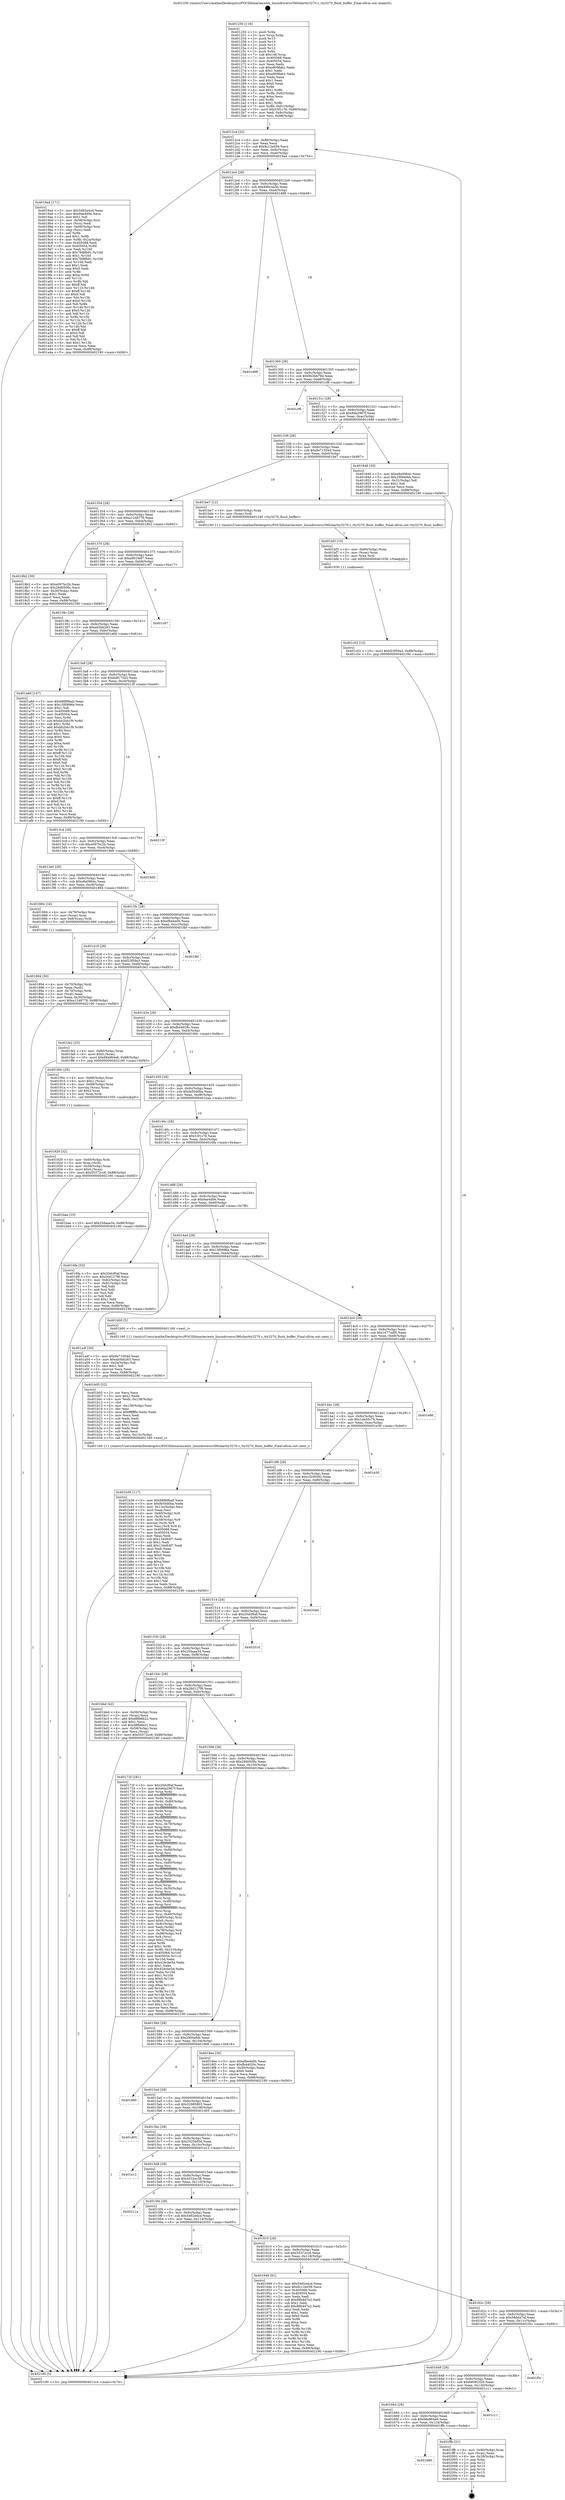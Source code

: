 digraph "0x401250" {
  label = "0x401250 (/mnt/c/Users/mathe/Desktop/tcc/POCII/binaries/extr_linuxdriverss390chartty3270.c_tty3270_flush_buffer_Final-ollvm.out::main(0))"
  labelloc = "t"
  node[shape=record]

  Entry [label="",width=0.3,height=0.3,shape=circle,fillcolor=black,style=filled]
  "0x4012c4" [label="{
     0x4012c4 [32]\l
     | [instrs]\l
     &nbsp;&nbsp;0x4012c4 \<+6\>: mov -0x88(%rbp),%eax\l
     &nbsp;&nbsp;0x4012ca \<+2\>: mov %eax,%ecx\l
     &nbsp;&nbsp;0x4012cc \<+6\>: sub $0x8c12e059,%ecx\l
     &nbsp;&nbsp;0x4012d2 \<+6\>: mov %eax,-0x9c(%rbp)\l
     &nbsp;&nbsp;0x4012d8 \<+6\>: mov %ecx,-0xa0(%rbp)\l
     &nbsp;&nbsp;0x4012de \<+6\>: je 00000000004019a4 \<main+0x754\>\l
  }"]
  "0x4019a4" [label="{
     0x4019a4 [171]\l
     | [instrs]\l
     &nbsp;&nbsp;0x4019a4 \<+5\>: mov $0x5492e4cd,%eax\l
     &nbsp;&nbsp;0x4019a9 \<+5\>: mov $0x9ae4d0e,%ecx\l
     &nbsp;&nbsp;0x4019ae \<+2\>: mov $0x1,%dl\l
     &nbsp;&nbsp;0x4019b0 \<+4\>: mov -0x58(%rbp),%rsi\l
     &nbsp;&nbsp;0x4019b4 \<+2\>: mov (%rsi),%edi\l
     &nbsp;&nbsp;0x4019b6 \<+4\>: mov -0x68(%rbp),%rsi\l
     &nbsp;&nbsp;0x4019ba \<+2\>: cmp (%rsi),%edi\l
     &nbsp;&nbsp;0x4019bc \<+4\>: setl %r8b\l
     &nbsp;&nbsp;0x4019c0 \<+4\>: and $0x1,%r8b\l
     &nbsp;&nbsp;0x4019c4 \<+4\>: mov %r8b,-0x2a(%rbp)\l
     &nbsp;&nbsp;0x4019c8 \<+7\>: mov 0x405068,%edi\l
     &nbsp;&nbsp;0x4019cf \<+8\>: mov 0x405054,%r9d\l
     &nbsp;&nbsp;0x4019d7 \<+3\>: mov %edi,%r10d\l
     &nbsp;&nbsp;0x4019da \<+7\>: sub $0x7fd8fb91,%r10d\l
     &nbsp;&nbsp;0x4019e1 \<+4\>: sub $0x1,%r10d\l
     &nbsp;&nbsp;0x4019e5 \<+7\>: add $0x7fd8fb91,%r10d\l
     &nbsp;&nbsp;0x4019ec \<+4\>: imul %r10d,%edi\l
     &nbsp;&nbsp;0x4019f0 \<+3\>: and $0x1,%edi\l
     &nbsp;&nbsp;0x4019f3 \<+3\>: cmp $0x0,%edi\l
     &nbsp;&nbsp;0x4019f6 \<+4\>: sete %r8b\l
     &nbsp;&nbsp;0x4019fa \<+4\>: cmp $0xa,%r9d\l
     &nbsp;&nbsp;0x4019fe \<+4\>: setl %r11b\l
     &nbsp;&nbsp;0x401a02 \<+3\>: mov %r8b,%bl\l
     &nbsp;&nbsp;0x401a05 \<+3\>: xor $0xff,%bl\l
     &nbsp;&nbsp;0x401a08 \<+3\>: mov %r11b,%r14b\l
     &nbsp;&nbsp;0x401a0b \<+4\>: xor $0xff,%r14b\l
     &nbsp;&nbsp;0x401a0f \<+3\>: xor $0x0,%dl\l
     &nbsp;&nbsp;0x401a12 \<+3\>: mov %bl,%r15b\l
     &nbsp;&nbsp;0x401a15 \<+4\>: and $0x0,%r15b\l
     &nbsp;&nbsp;0x401a19 \<+3\>: and %dl,%r8b\l
     &nbsp;&nbsp;0x401a1c \<+3\>: mov %r14b,%r12b\l
     &nbsp;&nbsp;0x401a1f \<+4\>: and $0x0,%r12b\l
     &nbsp;&nbsp;0x401a23 \<+3\>: and %dl,%r11b\l
     &nbsp;&nbsp;0x401a26 \<+3\>: or %r8b,%r15b\l
     &nbsp;&nbsp;0x401a29 \<+3\>: or %r11b,%r12b\l
     &nbsp;&nbsp;0x401a2c \<+3\>: xor %r12b,%r15b\l
     &nbsp;&nbsp;0x401a2f \<+3\>: or %r14b,%bl\l
     &nbsp;&nbsp;0x401a32 \<+3\>: xor $0xff,%bl\l
     &nbsp;&nbsp;0x401a35 \<+3\>: or $0x0,%dl\l
     &nbsp;&nbsp;0x401a38 \<+2\>: and %dl,%bl\l
     &nbsp;&nbsp;0x401a3a \<+3\>: or %bl,%r15b\l
     &nbsp;&nbsp;0x401a3d \<+4\>: test $0x1,%r15b\l
     &nbsp;&nbsp;0x401a41 \<+3\>: cmovne %ecx,%eax\l
     &nbsp;&nbsp;0x401a44 \<+6\>: mov %eax,-0x88(%rbp)\l
     &nbsp;&nbsp;0x401a4a \<+5\>: jmp 0000000000402190 \<main+0xf40\>\l
  }"]
  "0x4012e4" [label="{
     0x4012e4 [28]\l
     | [instrs]\l
     &nbsp;&nbsp;0x4012e4 \<+5\>: jmp 00000000004012e9 \<main+0x99\>\l
     &nbsp;&nbsp;0x4012e9 \<+6\>: mov -0x9c(%rbp),%eax\l
     &nbsp;&nbsp;0x4012ef \<+5\>: sub $0x94bc4a5b,%eax\l
     &nbsp;&nbsp;0x4012f4 \<+6\>: mov %eax,-0xa4(%rbp)\l
     &nbsp;&nbsp;0x4012fa \<+6\>: je 0000000000401d98 \<main+0xb48\>\l
  }"]
  Exit [label="",width=0.3,height=0.3,shape=circle,fillcolor=black,style=filled,peripheries=2]
  "0x401d98" [label="{
     0x401d98\l
  }", style=dashed]
  "0x401300" [label="{
     0x401300 [28]\l
     | [instrs]\l
     &nbsp;&nbsp;0x401300 \<+5\>: jmp 0000000000401305 \<main+0xb5\>\l
     &nbsp;&nbsp;0x401305 \<+6\>: mov -0x9c(%rbp),%eax\l
     &nbsp;&nbsp;0x40130b \<+5\>: sub $0x9b3bb79d,%eax\l
     &nbsp;&nbsp;0x401310 \<+6\>: mov %eax,-0xa8(%rbp)\l
     &nbsp;&nbsp;0x401316 \<+6\>: je 0000000000401cf6 \<main+0xaa6\>\l
  }"]
  "0x401680" [label="{
     0x401680\l
  }", style=dashed]
  "0x401cf6" [label="{
     0x401cf6\l
  }", style=dashed]
  "0x40131c" [label="{
     0x40131c [28]\l
     | [instrs]\l
     &nbsp;&nbsp;0x40131c \<+5\>: jmp 0000000000401321 \<main+0xd1\>\l
     &nbsp;&nbsp;0x401321 \<+6\>: mov -0x9c(%rbp),%eax\l
     &nbsp;&nbsp;0x401327 \<+5\>: sub $0x9da2967f,%eax\l
     &nbsp;&nbsp;0x40132c \<+6\>: mov %eax,-0xac(%rbp)\l
     &nbsp;&nbsp;0x401332 \<+6\>: je 0000000000401848 \<main+0x5f8\>\l
  }"]
  "0x401ffb" [label="{
     0x401ffb [21]\l
     | [instrs]\l
     &nbsp;&nbsp;0x401ffb \<+4\>: mov -0x80(%rbp),%rax\l
     &nbsp;&nbsp;0x401fff \<+2\>: mov (%rax),%eax\l
     &nbsp;&nbsp;0x402001 \<+4\>: lea -0x28(%rbp),%rsp\l
     &nbsp;&nbsp;0x402005 \<+1\>: pop %rbx\l
     &nbsp;&nbsp;0x402006 \<+2\>: pop %r12\l
     &nbsp;&nbsp;0x402008 \<+2\>: pop %r13\l
     &nbsp;&nbsp;0x40200a \<+2\>: pop %r14\l
     &nbsp;&nbsp;0x40200c \<+2\>: pop %r15\l
     &nbsp;&nbsp;0x40200e \<+1\>: pop %rbp\l
     &nbsp;&nbsp;0x40200f \<+1\>: ret\l
  }"]
  "0x401848" [label="{
     0x401848 [30]\l
     | [instrs]\l
     &nbsp;&nbsp;0x401848 \<+5\>: mov $0xe6a09b4c,%eax\l
     &nbsp;&nbsp;0x40184d \<+5\>: mov $0x2900efeb,%ecx\l
     &nbsp;&nbsp;0x401852 \<+3\>: mov -0x31(%rbp),%dl\l
     &nbsp;&nbsp;0x401855 \<+3\>: test $0x1,%dl\l
     &nbsp;&nbsp;0x401858 \<+3\>: cmovne %ecx,%eax\l
     &nbsp;&nbsp;0x40185b \<+6\>: mov %eax,-0x88(%rbp)\l
     &nbsp;&nbsp;0x401861 \<+5\>: jmp 0000000000402190 \<main+0xf40\>\l
  }"]
  "0x401338" [label="{
     0x401338 [28]\l
     | [instrs]\l
     &nbsp;&nbsp;0x401338 \<+5\>: jmp 000000000040133d \<main+0xed\>\l
     &nbsp;&nbsp;0x40133d \<+6\>: mov -0x9c(%rbp),%eax\l
     &nbsp;&nbsp;0x401343 \<+5\>: sub $0x9e71504d,%eax\l
     &nbsp;&nbsp;0x401348 \<+6\>: mov %eax,-0xb0(%rbp)\l
     &nbsp;&nbsp;0x40134e \<+6\>: je 0000000000401be7 \<main+0x997\>\l
  }"]
  "0x401664" [label="{
     0x401664 [28]\l
     | [instrs]\l
     &nbsp;&nbsp;0x401664 \<+5\>: jmp 0000000000401669 \<main+0x419\>\l
     &nbsp;&nbsp;0x401669 \<+6\>: mov -0x9c(%rbp),%eax\l
     &nbsp;&nbsp;0x40166f \<+5\>: sub $0x68a964e6,%eax\l
     &nbsp;&nbsp;0x401674 \<+6\>: mov %eax,-0x124(%rbp)\l
     &nbsp;&nbsp;0x40167a \<+6\>: je 0000000000401ffb \<main+0xdab\>\l
  }"]
  "0x401be7" [label="{
     0x401be7 [12]\l
     | [instrs]\l
     &nbsp;&nbsp;0x401be7 \<+4\>: mov -0x60(%rbp),%rax\l
     &nbsp;&nbsp;0x401beb \<+3\>: mov (%rax),%rdi\l
     &nbsp;&nbsp;0x401bee \<+5\>: call 0000000000401240 \<tty3270_flush_buffer\>\l
     | [calls]\l
     &nbsp;&nbsp;0x401240 \{1\} (/mnt/c/Users/mathe/Desktop/tcc/POCII/binaries/extr_linuxdriverss390chartty3270.c_tty3270_flush_buffer_Final-ollvm.out::tty3270_flush_buffer)\l
  }"]
  "0x401354" [label="{
     0x401354 [28]\l
     | [instrs]\l
     &nbsp;&nbsp;0x401354 \<+5\>: jmp 0000000000401359 \<main+0x109\>\l
     &nbsp;&nbsp;0x401359 \<+6\>: mov -0x9c(%rbp),%eax\l
     &nbsp;&nbsp;0x40135f \<+5\>: sub $0xa1248776,%eax\l
     &nbsp;&nbsp;0x401364 \<+6\>: mov %eax,-0xb4(%rbp)\l
     &nbsp;&nbsp;0x40136a \<+6\>: je 00000000004018b2 \<main+0x662\>\l
  }"]
  "0x401c11" [label="{
     0x401c11\l
  }", style=dashed]
  "0x4018b2" [label="{
     0x4018b2 [30]\l
     | [instrs]\l
     &nbsp;&nbsp;0x4018b2 \<+5\>: mov $0xe097bc2b,%eax\l
     &nbsp;&nbsp;0x4018b7 \<+5\>: mov $0x28d0508c,%ecx\l
     &nbsp;&nbsp;0x4018bc \<+3\>: mov -0x30(%rbp),%edx\l
     &nbsp;&nbsp;0x4018bf \<+3\>: cmp $0x1,%edx\l
     &nbsp;&nbsp;0x4018c2 \<+3\>: cmovl %ecx,%eax\l
     &nbsp;&nbsp;0x4018c5 \<+6\>: mov %eax,-0x88(%rbp)\l
     &nbsp;&nbsp;0x4018cb \<+5\>: jmp 0000000000402190 \<main+0xf40\>\l
  }"]
  "0x401370" [label="{
     0x401370 [28]\l
     | [instrs]\l
     &nbsp;&nbsp;0x401370 \<+5\>: jmp 0000000000401375 \<main+0x125\>\l
     &nbsp;&nbsp;0x401375 \<+6\>: mov -0x9c(%rbp),%eax\l
     &nbsp;&nbsp;0x40137b \<+5\>: sub $0xa901fe87,%eax\l
     &nbsp;&nbsp;0x401380 \<+6\>: mov %eax,-0xb8(%rbp)\l
     &nbsp;&nbsp;0x401386 \<+6\>: je 0000000000401c67 \<main+0xa17\>\l
  }"]
  "0x401648" [label="{
     0x401648 [28]\l
     | [instrs]\l
     &nbsp;&nbsp;0x401648 \<+5\>: jmp 000000000040164d \<main+0x3fd\>\l
     &nbsp;&nbsp;0x40164d \<+6\>: mov -0x9c(%rbp),%eax\l
     &nbsp;&nbsp;0x401653 \<+5\>: sub $0x68582320,%eax\l
     &nbsp;&nbsp;0x401658 \<+6\>: mov %eax,-0x120(%rbp)\l
     &nbsp;&nbsp;0x40165e \<+6\>: je 0000000000401c11 \<main+0x9c1\>\l
  }"]
  "0x401c67" [label="{
     0x401c67\l
  }", style=dashed]
  "0x40138c" [label="{
     0x40138c [28]\l
     | [instrs]\l
     &nbsp;&nbsp;0x40138c \<+5\>: jmp 0000000000401391 \<main+0x141\>\l
     &nbsp;&nbsp;0x401391 \<+6\>: mov -0x9c(%rbp),%eax\l
     &nbsp;&nbsp;0x401397 \<+5\>: sub $0xab5bb263,%eax\l
     &nbsp;&nbsp;0x40139c \<+6\>: mov %eax,-0xbc(%rbp)\l
     &nbsp;&nbsp;0x4013a2 \<+6\>: je 0000000000401a6d \<main+0x81d\>\l
  }"]
  "0x401f5c" [label="{
     0x401f5c\l
  }", style=dashed]
  "0x401a6d" [label="{
     0x401a6d [147]\l
     | [instrs]\l
     &nbsp;&nbsp;0x401a6d \<+5\>: mov $0x68f89ba0,%eax\l
     &nbsp;&nbsp;0x401a72 \<+5\>: mov $0x15f0896e,%ecx\l
     &nbsp;&nbsp;0x401a77 \<+2\>: mov $0x1,%dl\l
     &nbsp;&nbsp;0x401a79 \<+7\>: mov 0x405068,%esi\l
     &nbsp;&nbsp;0x401a80 \<+7\>: mov 0x405054,%edi\l
     &nbsp;&nbsp;0x401a87 \<+3\>: mov %esi,%r8d\l
     &nbsp;&nbsp;0x401a8a \<+7\>: sub $0xbb2bb1f9,%r8d\l
     &nbsp;&nbsp;0x401a91 \<+4\>: sub $0x1,%r8d\l
     &nbsp;&nbsp;0x401a95 \<+7\>: add $0xbb2bb1f9,%r8d\l
     &nbsp;&nbsp;0x401a9c \<+4\>: imul %r8d,%esi\l
     &nbsp;&nbsp;0x401aa0 \<+3\>: and $0x1,%esi\l
     &nbsp;&nbsp;0x401aa3 \<+3\>: cmp $0x0,%esi\l
     &nbsp;&nbsp;0x401aa6 \<+4\>: sete %r9b\l
     &nbsp;&nbsp;0x401aaa \<+3\>: cmp $0xa,%edi\l
     &nbsp;&nbsp;0x401aad \<+4\>: setl %r10b\l
     &nbsp;&nbsp;0x401ab1 \<+3\>: mov %r9b,%r11b\l
     &nbsp;&nbsp;0x401ab4 \<+4\>: xor $0xff,%r11b\l
     &nbsp;&nbsp;0x401ab8 \<+3\>: mov %r10b,%bl\l
     &nbsp;&nbsp;0x401abb \<+3\>: xor $0xff,%bl\l
     &nbsp;&nbsp;0x401abe \<+3\>: xor $0x0,%dl\l
     &nbsp;&nbsp;0x401ac1 \<+3\>: mov %r11b,%r14b\l
     &nbsp;&nbsp;0x401ac4 \<+4\>: and $0x0,%r14b\l
     &nbsp;&nbsp;0x401ac8 \<+3\>: and %dl,%r9b\l
     &nbsp;&nbsp;0x401acb \<+3\>: mov %bl,%r15b\l
     &nbsp;&nbsp;0x401ace \<+4\>: and $0x0,%r15b\l
     &nbsp;&nbsp;0x401ad2 \<+3\>: and %dl,%r10b\l
     &nbsp;&nbsp;0x401ad5 \<+3\>: or %r9b,%r14b\l
     &nbsp;&nbsp;0x401ad8 \<+3\>: or %r10b,%r15b\l
     &nbsp;&nbsp;0x401adb \<+3\>: xor %r15b,%r14b\l
     &nbsp;&nbsp;0x401ade \<+3\>: or %bl,%r11b\l
     &nbsp;&nbsp;0x401ae1 \<+4\>: xor $0xff,%r11b\l
     &nbsp;&nbsp;0x401ae5 \<+3\>: or $0x0,%dl\l
     &nbsp;&nbsp;0x401ae8 \<+3\>: and %dl,%r11b\l
     &nbsp;&nbsp;0x401aeb \<+3\>: or %r11b,%r14b\l
     &nbsp;&nbsp;0x401aee \<+4\>: test $0x1,%r14b\l
     &nbsp;&nbsp;0x401af2 \<+3\>: cmovne %ecx,%eax\l
     &nbsp;&nbsp;0x401af5 \<+6\>: mov %eax,-0x88(%rbp)\l
     &nbsp;&nbsp;0x401afb \<+5\>: jmp 0000000000402190 \<main+0xf40\>\l
  }"]
  "0x4013a8" [label="{
     0x4013a8 [28]\l
     | [instrs]\l
     &nbsp;&nbsp;0x4013a8 \<+5\>: jmp 00000000004013ad \<main+0x15d\>\l
     &nbsp;&nbsp;0x4013ad \<+6\>: mov -0x9c(%rbp),%eax\l
     &nbsp;&nbsp;0x4013b3 \<+5\>: sub $0xbdf17343,%eax\l
     &nbsp;&nbsp;0x4013b8 \<+6\>: mov %eax,-0xc0(%rbp)\l
     &nbsp;&nbsp;0x4013be \<+6\>: je 000000000040213f \<main+0xeef\>\l
  }"]
  "0x401c02" [label="{
     0x401c02 [15]\l
     | [instrs]\l
     &nbsp;&nbsp;0x401c02 \<+10\>: movl $0xf23f59a3,-0x88(%rbp)\l
     &nbsp;&nbsp;0x401c0c \<+5\>: jmp 0000000000402190 \<main+0xf40\>\l
  }"]
  "0x40213f" [label="{
     0x40213f\l
  }", style=dashed]
  "0x4013c4" [label="{
     0x4013c4 [28]\l
     | [instrs]\l
     &nbsp;&nbsp;0x4013c4 \<+5\>: jmp 00000000004013c9 \<main+0x179\>\l
     &nbsp;&nbsp;0x4013c9 \<+6\>: mov -0x9c(%rbp),%eax\l
     &nbsp;&nbsp;0x4013cf \<+5\>: sub $0xe097bc2b,%eax\l
     &nbsp;&nbsp;0x4013d4 \<+6\>: mov %eax,-0xc4(%rbp)\l
     &nbsp;&nbsp;0x4013da \<+6\>: je 00000000004018d0 \<main+0x680\>\l
  }"]
  "0x401bf3" [label="{
     0x401bf3 [15]\l
     | [instrs]\l
     &nbsp;&nbsp;0x401bf3 \<+4\>: mov -0x60(%rbp),%rax\l
     &nbsp;&nbsp;0x401bf7 \<+3\>: mov (%rax),%rax\l
     &nbsp;&nbsp;0x401bfa \<+3\>: mov %rax,%rdi\l
     &nbsp;&nbsp;0x401bfd \<+5\>: call 0000000000401030 \<free@plt\>\l
     | [calls]\l
     &nbsp;&nbsp;0x401030 \{1\} (unknown)\l
  }"]
  "0x4018d0" [label="{
     0x4018d0\l
  }", style=dashed]
  "0x4013e0" [label="{
     0x4013e0 [28]\l
     | [instrs]\l
     &nbsp;&nbsp;0x4013e0 \<+5\>: jmp 00000000004013e5 \<main+0x195\>\l
     &nbsp;&nbsp;0x4013e5 \<+6\>: mov -0x9c(%rbp),%eax\l
     &nbsp;&nbsp;0x4013eb \<+5\>: sub $0xe6a09b4c,%eax\l
     &nbsp;&nbsp;0x4013f0 \<+6\>: mov %eax,-0xc8(%rbp)\l
     &nbsp;&nbsp;0x4013f6 \<+6\>: je 0000000000401884 \<main+0x634\>\l
  }"]
  "0x401b39" [label="{
     0x401b39 [117]\l
     | [instrs]\l
     &nbsp;&nbsp;0x401b39 \<+5\>: mov $0x68f89ba0,%ecx\l
     &nbsp;&nbsp;0x401b3e \<+5\>: mov $0xfe50d0ba,%edx\l
     &nbsp;&nbsp;0x401b43 \<+6\>: mov -0x13c(%rbp),%esi\l
     &nbsp;&nbsp;0x401b49 \<+3\>: imul %eax,%esi\l
     &nbsp;&nbsp;0x401b4c \<+4\>: mov -0x60(%rbp),%r8\l
     &nbsp;&nbsp;0x401b50 \<+3\>: mov (%r8),%r8\l
     &nbsp;&nbsp;0x401b53 \<+4\>: mov -0x58(%rbp),%r9\l
     &nbsp;&nbsp;0x401b57 \<+3\>: movslq (%r9),%r9\l
     &nbsp;&nbsp;0x401b5a \<+4\>: mov %esi,(%r8,%r9,4)\l
     &nbsp;&nbsp;0x401b5e \<+7\>: mov 0x405068,%eax\l
     &nbsp;&nbsp;0x401b65 \<+7\>: mov 0x405054,%esi\l
     &nbsp;&nbsp;0x401b6c \<+2\>: mov %eax,%edi\l
     &nbsp;&nbsp;0x401b6e \<+6\>: sub $0x134d64f7,%edi\l
     &nbsp;&nbsp;0x401b74 \<+3\>: sub $0x1,%edi\l
     &nbsp;&nbsp;0x401b77 \<+6\>: add $0x134d64f7,%edi\l
     &nbsp;&nbsp;0x401b7d \<+3\>: imul %edi,%eax\l
     &nbsp;&nbsp;0x401b80 \<+3\>: and $0x1,%eax\l
     &nbsp;&nbsp;0x401b83 \<+3\>: cmp $0x0,%eax\l
     &nbsp;&nbsp;0x401b86 \<+4\>: sete %r10b\l
     &nbsp;&nbsp;0x401b8a \<+3\>: cmp $0xa,%esi\l
     &nbsp;&nbsp;0x401b8d \<+4\>: setl %r11b\l
     &nbsp;&nbsp;0x401b91 \<+3\>: mov %r10b,%bl\l
     &nbsp;&nbsp;0x401b94 \<+3\>: and %r11b,%bl\l
     &nbsp;&nbsp;0x401b97 \<+3\>: xor %r11b,%r10b\l
     &nbsp;&nbsp;0x401b9a \<+3\>: or %r10b,%bl\l
     &nbsp;&nbsp;0x401b9d \<+3\>: test $0x1,%bl\l
     &nbsp;&nbsp;0x401ba0 \<+3\>: cmovne %edx,%ecx\l
     &nbsp;&nbsp;0x401ba3 \<+6\>: mov %ecx,-0x88(%rbp)\l
     &nbsp;&nbsp;0x401ba9 \<+5\>: jmp 0000000000402190 \<main+0xf40\>\l
  }"]
  "0x401884" [label="{
     0x401884 [16]\l
     | [instrs]\l
     &nbsp;&nbsp;0x401884 \<+4\>: mov -0x78(%rbp),%rax\l
     &nbsp;&nbsp;0x401888 \<+3\>: mov (%rax),%rax\l
     &nbsp;&nbsp;0x40188b \<+4\>: mov 0x8(%rax),%rdi\l
     &nbsp;&nbsp;0x40188f \<+5\>: call 0000000000401060 \<atoi@plt\>\l
     | [calls]\l
     &nbsp;&nbsp;0x401060 \{1\} (unknown)\l
  }"]
  "0x4013fc" [label="{
     0x4013fc [28]\l
     | [instrs]\l
     &nbsp;&nbsp;0x4013fc \<+5\>: jmp 0000000000401401 \<main+0x1b1\>\l
     &nbsp;&nbsp;0x401401 \<+6\>: mov -0x9c(%rbp),%eax\l
     &nbsp;&nbsp;0x401407 \<+5\>: sub $0xefbe4a0b,%eax\l
     &nbsp;&nbsp;0x40140c \<+6\>: mov %eax,-0xcc(%rbp)\l
     &nbsp;&nbsp;0x401412 \<+6\>: je 0000000000401fbf \<main+0xd6f\>\l
  }"]
  "0x401b05" [label="{
     0x401b05 [52]\l
     | [instrs]\l
     &nbsp;&nbsp;0x401b05 \<+2\>: xor %ecx,%ecx\l
     &nbsp;&nbsp;0x401b07 \<+5\>: mov $0x2,%edx\l
     &nbsp;&nbsp;0x401b0c \<+6\>: mov %edx,-0x138(%rbp)\l
     &nbsp;&nbsp;0x401b12 \<+1\>: cltd\l
     &nbsp;&nbsp;0x401b13 \<+6\>: mov -0x138(%rbp),%esi\l
     &nbsp;&nbsp;0x401b19 \<+2\>: idiv %esi\l
     &nbsp;&nbsp;0x401b1b \<+6\>: imul $0xfffffffe,%edx,%edx\l
     &nbsp;&nbsp;0x401b21 \<+2\>: mov %ecx,%edi\l
     &nbsp;&nbsp;0x401b23 \<+2\>: sub %edx,%edi\l
     &nbsp;&nbsp;0x401b25 \<+2\>: mov %ecx,%edx\l
     &nbsp;&nbsp;0x401b27 \<+3\>: sub $0x1,%edx\l
     &nbsp;&nbsp;0x401b2a \<+2\>: add %edx,%edi\l
     &nbsp;&nbsp;0x401b2c \<+2\>: sub %edi,%ecx\l
     &nbsp;&nbsp;0x401b2e \<+6\>: mov %ecx,-0x13c(%rbp)\l
     &nbsp;&nbsp;0x401b34 \<+5\>: call 0000000000401160 \<next_i\>\l
     | [calls]\l
     &nbsp;&nbsp;0x401160 \{1\} (/mnt/c/Users/mathe/Desktop/tcc/POCII/binaries/extr_linuxdriverss390chartty3270.c_tty3270_flush_buffer_Final-ollvm.out::next_i)\l
  }"]
  "0x401fbf" [label="{
     0x401fbf\l
  }", style=dashed]
  "0x401418" [label="{
     0x401418 [28]\l
     | [instrs]\l
     &nbsp;&nbsp;0x401418 \<+5\>: jmp 000000000040141d \<main+0x1cd\>\l
     &nbsp;&nbsp;0x40141d \<+6\>: mov -0x9c(%rbp),%eax\l
     &nbsp;&nbsp;0x401423 \<+5\>: sub $0xf23f59a3,%eax\l
     &nbsp;&nbsp;0x401428 \<+6\>: mov %eax,-0xd0(%rbp)\l
     &nbsp;&nbsp;0x40142e \<+6\>: je 0000000000401fe2 \<main+0xd92\>\l
  }"]
  "0x40162c" [label="{
     0x40162c [28]\l
     | [instrs]\l
     &nbsp;&nbsp;0x40162c \<+5\>: jmp 0000000000401631 \<main+0x3e1\>\l
     &nbsp;&nbsp;0x401631 \<+6\>: mov -0x9c(%rbp),%eax\l
     &nbsp;&nbsp;0x401637 \<+5\>: sub $0x58dd47af,%eax\l
     &nbsp;&nbsp;0x40163c \<+6\>: mov %eax,-0x11c(%rbp)\l
     &nbsp;&nbsp;0x401642 \<+6\>: je 0000000000401f5c \<main+0xd0c\>\l
  }"]
  "0x401fe2" [label="{
     0x401fe2 [25]\l
     | [instrs]\l
     &nbsp;&nbsp;0x401fe2 \<+4\>: mov -0x80(%rbp),%rax\l
     &nbsp;&nbsp;0x401fe6 \<+6\>: movl $0x0,(%rax)\l
     &nbsp;&nbsp;0x401fec \<+10\>: movl $0x68a964e6,-0x88(%rbp)\l
     &nbsp;&nbsp;0x401ff6 \<+5\>: jmp 0000000000402190 \<main+0xf40\>\l
  }"]
  "0x401434" [label="{
     0x401434 [28]\l
     | [instrs]\l
     &nbsp;&nbsp;0x401434 \<+5\>: jmp 0000000000401439 \<main+0x1e9\>\l
     &nbsp;&nbsp;0x401439 \<+6\>: mov -0x9c(%rbp),%eax\l
     &nbsp;&nbsp;0x40143f \<+5\>: sub $0xfb44029c,%eax\l
     &nbsp;&nbsp;0x401444 \<+6\>: mov %eax,-0xd4(%rbp)\l
     &nbsp;&nbsp;0x40144a \<+6\>: je 000000000040190c \<main+0x6bc\>\l
  }"]
  "0x401949" [label="{
     0x401949 [91]\l
     | [instrs]\l
     &nbsp;&nbsp;0x401949 \<+5\>: mov $0x5492e4cd,%eax\l
     &nbsp;&nbsp;0x40194e \<+5\>: mov $0x8c12e059,%ecx\l
     &nbsp;&nbsp;0x401953 \<+7\>: mov 0x405068,%edx\l
     &nbsp;&nbsp;0x40195a \<+7\>: mov 0x405054,%esi\l
     &nbsp;&nbsp;0x401961 \<+2\>: mov %edx,%edi\l
     &nbsp;&nbsp;0x401963 \<+6\>: sub $0x88b4d7e2,%edi\l
     &nbsp;&nbsp;0x401969 \<+3\>: sub $0x1,%edi\l
     &nbsp;&nbsp;0x40196c \<+6\>: add $0x88b4d7e2,%edi\l
     &nbsp;&nbsp;0x401972 \<+3\>: imul %edi,%edx\l
     &nbsp;&nbsp;0x401975 \<+3\>: and $0x1,%edx\l
     &nbsp;&nbsp;0x401978 \<+3\>: cmp $0x0,%edx\l
     &nbsp;&nbsp;0x40197b \<+4\>: sete %r8b\l
     &nbsp;&nbsp;0x40197f \<+3\>: cmp $0xa,%esi\l
     &nbsp;&nbsp;0x401982 \<+4\>: setl %r9b\l
     &nbsp;&nbsp;0x401986 \<+3\>: mov %r8b,%r10b\l
     &nbsp;&nbsp;0x401989 \<+3\>: and %r9b,%r10b\l
     &nbsp;&nbsp;0x40198c \<+3\>: xor %r9b,%r8b\l
     &nbsp;&nbsp;0x40198f \<+3\>: or %r8b,%r10b\l
     &nbsp;&nbsp;0x401992 \<+4\>: test $0x1,%r10b\l
     &nbsp;&nbsp;0x401996 \<+3\>: cmovne %ecx,%eax\l
     &nbsp;&nbsp;0x401999 \<+6\>: mov %eax,-0x88(%rbp)\l
     &nbsp;&nbsp;0x40199f \<+5\>: jmp 0000000000402190 \<main+0xf40\>\l
  }"]
  "0x40190c" [label="{
     0x40190c [29]\l
     | [instrs]\l
     &nbsp;&nbsp;0x40190c \<+4\>: mov -0x68(%rbp),%rax\l
     &nbsp;&nbsp;0x401910 \<+6\>: movl $0x1,(%rax)\l
     &nbsp;&nbsp;0x401916 \<+4\>: mov -0x68(%rbp),%rax\l
     &nbsp;&nbsp;0x40191a \<+3\>: movslq (%rax),%rax\l
     &nbsp;&nbsp;0x40191d \<+4\>: shl $0x2,%rax\l
     &nbsp;&nbsp;0x401921 \<+3\>: mov %rax,%rdi\l
     &nbsp;&nbsp;0x401924 \<+5\>: call 0000000000401050 \<malloc@plt\>\l
     | [calls]\l
     &nbsp;&nbsp;0x401050 \{1\} (unknown)\l
  }"]
  "0x401450" [label="{
     0x401450 [28]\l
     | [instrs]\l
     &nbsp;&nbsp;0x401450 \<+5\>: jmp 0000000000401455 \<main+0x205\>\l
     &nbsp;&nbsp;0x401455 \<+6\>: mov -0x9c(%rbp),%eax\l
     &nbsp;&nbsp;0x40145b \<+5\>: sub $0xfe50d0ba,%eax\l
     &nbsp;&nbsp;0x401460 \<+6\>: mov %eax,-0xd8(%rbp)\l
     &nbsp;&nbsp;0x401466 \<+6\>: je 0000000000401bae \<main+0x95e\>\l
  }"]
  "0x401610" [label="{
     0x401610 [28]\l
     | [instrs]\l
     &nbsp;&nbsp;0x401610 \<+5\>: jmp 0000000000401615 \<main+0x3c5\>\l
     &nbsp;&nbsp;0x401615 \<+6\>: mov -0x9c(%rbp),%eax\l
     &nbsp;&nbsp;0x40161b \<+5\>: sub $0x55372cc6,%eax\l
     &nbsp;&nbsp;0x401620 \<+6\>: mov %eax,-0x118(%rbp)\l
     &nbsp;&nbsp;0x401626 \<+6\>: je 0000000000401949 \<main+0x6f9\>\l
  }"]
  "0x401bae" [label="{
     0x401bae [15]\l
     | [instrs]\l
     &nbsp;&nbsp;0x401bae \<+10\>: movl $0x25daaa34,-0x88(%rbp)\l
     &nbsp;&nbsp;0x401bb8 \<+5\>: jmp 0000000000402190 \<main+0xf40\>\l
  }"]
  "0x40146c" [label="{
     0x40146c [28]\l
     | [instrs]\l
     &nbsp;&nbsp;0x40146c \<+5\>: jmp 0000000000401471 \<main+0x221\>\l
     &nbsp;&nbsp;0x401471 \<+6\>: mov -0x9c(%rbp),%eax\l
     &nbsp;&nbsp;0x401477 \<+5\>: sub $0x53f1c76,%eax\l
     &nbsp;&nbsp;0x40147c \<+6\>: mov %eax,-0xdc(%rbp)\l
     &nbsp;&nbsp;0x401482 \<+6\>: je 00000000004016fa \<main+0x4aa\>\l
  }"]
  "0x402055" [label="{
     0x402055\l
  }", style=dashed]
  "0x4016fa" [label="{
     0x4016fa [53]\l
     | [instrs]\l
     &nbsp;&nbsp;0x4016fa \<+5\>: mov $0x20dcf0af,%eax\l
     &nbsp;&nbsp;0x4016ff \<+5\>: mov $0x26d127f8,%ecx\l
     &nbsp;&nbsp;0x401704 \<+6\>: mov -0x82(%rbp),%dl\l
     &nbsp;&nbsp;0x40170a \<+7\>: mov -0x81(%rbp),%sil\l
     &nbsp;&nbsp;0x401711 \<+3\>: mov %dl,%dil\l
     &nbsp;&nbsp;0x401714 \<+3\>: and %sil,%dil\l
     &nbsp;&nbsp;0x401717 \<+3\>: xor %sil,%dl\l
     &nbsp;&nbsp;0x40171a \<+3\>: or %dl,%dil\l
     &nbsp;&nbsp;0x40171d \<+4\>: test $0x1,%dil\l
     &nbsp;&nbsp;0x401721 \<+3\>: cmovne %ecx,%eax\l
     &nbsp;&nbsp;0x401724 \<+6\>: mov %eax,-0x88(%rbp)\l
     &nbsp;&nbsp;0x40172a \<+5\>: jmp 0000000000402190 \<main+0xf40\>\l
  }"]
  "0x401488" [label="{
     0x401488 [28]\l
     | [instrs]\l
     &nbsp;&nbsp;0x401488 \<+5\>: jmp 000000000040148d \<main+0x23d\>\l
     &nbsp;&nbsp;0x40148d \<+6\>: mov -0x9c(%rbp),%eax\l
     &nbsp;&nbsp;0x401493 \<+5\>: sub $0x9ae4d0e,%eax\l
     &nbsp;&nbsp;0x401498 \<+6\>: mov %eax,-0xe0(%rbp)\l
     &nbsp;&nbsp;0x40149e \<+6\>: je 0000000000401a4f \<main+0x7ff\>\l
  }"]
  "0x402190" [label="{
     0x402190 [5]\l
     | [instrs]\l
     &nbsp;&nbsp;0x402190 \<+5\>: jmp 00000000004012c4 \<main+0x74\>\l
  }"]
  "0x401250" [label="{
     0x401250 [116]\l
     | [instrs]\l
     &nbsp;&nbsp;0x401250 \<+1\>: push %rbp\l
     &nbsp;&nbsp;0x401251 \<+3\>: mov %rsp,%rbp\l
     &nbsp;&nbsp;0x401254 \<+2\>: push %r15\l
     &nbsp;&nbsp;0x401256 \<+2\>: push %r14\l
     &nbsp;&nbsp;0x401258 \<+2\>: push %r13\l
     &nbsp;&nbsp;0x40125a \<+2\>: push %r12\l
     &nbsp;&nbsp;0x40125c \<+1\>: push %rbx\l
     &nbsp;&nbsp;0x40125d \<+7\>: sub $0x148,%rsp\l
     &nbsp;&nbsp;0x401264 \<+7\>: mov 0x405068,%eax\l
     &nbsp;&nbsp;0x40126b \<+7\>: mov 0x405054,%ecx\l
     &nbsp;&nbsp;0x401272 \<+2\>: mov %eax,%edx\l
     &nbsp;&nbsp;0x401274 \<+6\>: sub $0xe809fab2,%edx\l
     &nbsp;&nbsp;0x40127a \<+3\>: sub $0x1,%edx\l
     &nbsp;&nbsp;0x40127d \<+6\>: add $0xe809fab2,%edx\l
     &nbsp;&nbsp;0x401283 \<+3\>: imul %edx,%eax\l
     &nbsp;&nbsp;0x401286 \<+3\>: and $0x1,%eax\l
     &nbsp;&nbsp;0x401289 \<+3\>: cmp $0x0,%eax\l
     &nbsp;&nbsp;0x40128c \<+4\>: sete %r8b\l
     &nbsp;&nbsp;0x401290 \<+4\>: and $0x1,%r8b\l
     &nbsp;&nbsp;0x401294 \<+7\>: mov %r8b,-0x82(%rbp)\l
     &nbsp;&nbsp;0x40129b \<+3\>: cmp $0xa,%ecx\l
     &nbsp;&nbsp;0x40129e \<+4\>: setl %r8b\l
     &nbsp;&nbsp;0x4012a2 \<+4\>: and $0x1,%r8b\l
     &nbsp;&nbsp;0x4012a6 \<+7\>: mov %r8b,-0x81(%rbp)\l
     &nbsp;&nbsp;0x4012ad \<+10\>: movl $0x53f1c76,-0x88(%rbp)\l
     &nbsp;&nbsp;0x4012b7 \<+6\>: mov %edi,-0x8c(%rbp)\l
     &nbsp;&nbsp;0x4012bd \<+7\>: mov %rsi,-0x98(%rbp)\l
  }"]
  "0x4015f4" [label="{
     0x4015f4 [28]\l
     | [instrs]\l
     &nbsp;&nbsp;0x4015f4 \<+5\>: jmp 00000000004015f9 \<main+0x3a9\>\l
     &nbsp;&nbsp;0x4015f9 \<+6\>: mov -0x9c(%rbp),%eax\l
     &nbsp;&nbsp;0x4015ff \<+5\>: sub $0x5492e4cd,%eax\l
     &nbsp;&nbsp;0x401604 \<+6\>: mov %eax,-0x114(%rbp)\l
     &nbsp;&nbsp;0x40160a \<+6\>: je 0000000000402055 \<main+0xe05\>\l
  }"]
  "0x401a4f" [label="{
     0x401a4f [30]\l
     | [instrs]\l
     &nbsp;&nbsp;0x401a4f \<+5\>: mov $0x9e71504d,%eax\l
     &nbsp;&nbsp;0x401a54 \<+5\>: mov $0xab5bb263,%ecx\l
     &nbsp;&nbsp;0x401a59 \<+3\>: mov -0x2a(%rbp),%dl\l
     &nbsp;&nbsp;0x401a5c \<+3\>: test $0x1,%dl\l
     &nbsp;&nbsp;0x401a5f \<+3\>: cmovne %ecx,%eax\l
     &nbsp;&nbsp;0x401a62 \<+6\>: mov %eax,-0x88(%rbp)\l
     &nbsp;&nbsp;0x401a68 \<+5\>: jmp 0000000000402190 \<main+0xf40\>\l
  }"]
  "0x4014a4" [label="{
     0x4014a4 [28]\l
     | [instrs]\l
     &nbsp;&nbsp;0x4014a4 \<+5\>: jmp 00000000004014a9 \<main+0x259\>\l
     &nbsp;&nbsp;0x4014a9 \<+6\>: mov -0x9c(%rbp),%eax\l
     &nbsp;&nbsp;0x4014af \<+5\>: sub $0x15f0896e,%eax\l
     &nbsp;&nbsp;0x4014b4 \<+6\>: mov %eax,-0xe4(%rbp)\l
     &nbsp;&nbsp;0x4014ba \<+6\>: je 0000000000401b00 \<main+0x8b0\>\l
  }"]
  "0x40211a" [label="{
     0x40211a\l
  }", style=dashed]
  "0x401b00" [label="{
     0x401b00 [5]\l
     | [instrs]\l
     &nbsp;&nbsp;0x401b00 \<+5\>: call 0000000000401160 \<next_i\>\l
     | [calls]\l
     &nbsp;&nbsp;0x401160 \{1\} (/mnt/c/Users/mathe/Desktop/tcc/POCII/binaries/extr_linuxdriverss390chartty3270.c_tty3270_flush_buffer_Final-ollvm.out::next_i)\l
  }"]
  "0x4014c0" [label="{
     0x4014c0 [28]\l
     | [instrs]\l
     &nbsp;&nbsp;0x4014c0 \<+5\>: jmp 00000000004014c5 \<main+0x275\>\l
     &nbsp;&nbsp;0x4014c5 \<+6\>: mov -0x9c(%rbp),%eax\l
     &nbsp;&nbsp;0x4014cb \<+5\>: sub $0x1677edf5,%eax\l
     &nbsp;&nbsp;0x4014d0 \<+6\>: mov %eax,-0xe8(%rbp)\l
     &nbsp;&nbsp;0x4014d6 \<+6\>: je 0000000000401e86 \<main+0xc36\>\l
  }"]
  "0x4015d8" [label="{
     0x4015d8 [28]\l
     | [instrs]\l
     &nbsp;&nbsp;0x4015d8 \<+5\>: jmp 00000000004015dd \<main+0x38d\>\l
     &nbsp;&nbsp;0x4015dd \<+6\>: mov -0x9c(%rbp),%eax\l
     &nbsp;&nbsp;0x4015e3 \<+5\>: sub $0x4532ec38,%eax\l
     &nbsp;&nbsp;0x4015e8 \<+6\>: mov %eax,-0x110(%rbp)\l
     &nbsp;&nbsp;0x4015ee \<+6\>: je 000000000040211a \<main+0xeca\>\l
  }"]
  "0x401e86" [label="{
     0x401e86\l
  }", style=dashed]
  "0x4014dc" [label="{
     0x4014dc [28]\l
     | [instrs]\l
     &nbsp;&nbsp;0x4014dc \<+5\>: jmp 00000000004014e1 \<main+0x291\>\l
     &nbsp;&nbsp;0x4014e1 \<+6\>: mov -0x9c(%rbp),%eax\l
     &nbsp;&nbsp;0x4014e7 \<+5\>: sub $0x1de50c79,%eax\l
     &nbsp;&nbsp;0x4014ec \<+6\>: mov %eax,-0xec(%rbp)\l
     &nbsp;&nbsp;0x4014f2 \<+6\>: je 0000000000401e30 \<main+0xbe0\>\l
  }"]
  "0x401e12" [label="{
     0x401e12\l
  }", style=dashed]
  "0x401e30" [label="{
     0x401e30\l
  }", style=dashed]
  "0x4014f8" [label="{
     0x4014f8 [28]\l
     | [instrs]\l
     &nbsp;&nbsp;0x4014f8 \<+5\>: jmp 00000000004014fd \<main+0x2ad\>\l
     &nbsp;&nbsp;0x4014fd \<+6\>: mov -0x9c(%rbp),%eax\l
     &nbsp;&nbsp;0x401503 \<+5\>: sub $0x1f200592,%eax\l
     &nbsp;&nbsp;0x401508 \<+6\>: mov %eax,-0xf0(%rbp)\l
     &nbsp;&nbsp;0x40150e \<+6\>: je 00000000004020dd \<main+0xe8d\>\l
  }"]
  "0x4015bc" [label="{
     0x4015bc [28]\l
     | [instrs]\l
     &nbsp;&nbsp;0x4015bc \<+5\>: jmp 00000000004015c1 \<main+0x371\>\l
     &nbsp;&nbsp;0x4015c1 \<+6\>: mov -0x9c(%rbp),%eax\l
     &nbsp;&nbsp;0x4015c7 \<+5\>: sub $0x3525b93d,%eax\l
     &nbsp;&nbsp;0x4015cc \<+6\>: mov %eax,-0x10c(%rbp)\l
     &nbsp;&nbsp;0x4015d2 \<+6\>: je 0000000000401e12 \<main+0xbc2\>\l
  }"]
  "0x4020dd" [label="{
     0x4020dd\l
  }", style=dashed]
  "0x401514" [label="{
     0x401514 [28]\l
     | [instrs]\l
     &nbsp;&nbsp;0x401514 \<+5\>: jmp 0000000000401519 \<main+0x2c9\>\l
     &nbsp;&nbsp;0x401519 \<+6\>: mov -0x9c(%rbp),%eax\l
     &nbsp;&nbsp;0x40151f \<+5\>: sub $0x20dcf0af,%eax\l
     &nbsp;&nbsp;0x401524 \<+6\>: mov %eax,-0xf4(%rbp)\l
     &nbsp;&nbsp;0x40152a \<+6\>: je 0000000000402010 \<main+0xdc0\>\l
  }"]
  "0x401d05" [label="{
     0x401d05\l
  }", style=dashed]
  "0x402010" [label="{
     0x402010\l
  }", style=dashed]
  "0x401530" [label="{
     0x401530 [28]\l
     | [instrs]\l
     &nbsp;&nbsp;0x401530 \<+5\>: jmp 0000000000401535 \<main+0x2e5\>\l
     &nbsp;&nbsp;0x401535 \<+6\>: mov -0x9c(%rbp),%eax\l
     &nbsp;&nbsp;0x40153b \<+5\>: sub $0x25daaa34,%eax\l
     &nbsp;&nbsp;0x401540 \<+6\>: mov %eax,-0xf8(%rbp)\l
     &nbsp;&nbsp;0x401546 \<+6\>: je 0000000000401bbd \<main+0x96d\>\l
  }"]
  "0x4015a0" [label="{
     0x4015a0 [28]\l
     | [instrs]\l
     &nbsp;&nbsp;0x4015a0 \<+5\>: jmp 00000000004015a5 \<main+0x355\>\l
     &nbsp;&nbsp;0x4015a5 \<+6\>: mov -0x9c(%rbp),%eax\l
     &nbsp;&nbsp;0x4015ab \<+5\>: sub $0x32985803,%eax\l
     &nbsp;&nbsp;0x4015b0 \<+6\>: mov %eax,-0x108(%rbp)\l
     &nbsp;&nbsp;0x4015b6 \<+6\>: je 0000000000401d05 \<main+0xab5\>\l
  }"]
  "0x401bbd" [label="{
     0x401bbd [42]\l
     | [instrs]\l
     &nbsp;&nbsp;0x401bbd \<+4\>: mov -0x58(%rbp),%rax\l
     &nbsp;&nbsp;0x401bc1 \<+2\>: mov (%rax),%ecx\l
     &nbsp;&nbsp;0x401bc3 \<+6\>: add $0xd8fb6b22,%ecx\l
     &nbsp;&nbsp;0x401bc9 \<+3\>: add $0x1,%ecx\l
     &nbsp;&nbsp;0x401bcc \<+6\>: sub $0xd8fb6b22,%ecx\l
     &nbsp;&nbsp;0x401bd2 \<+4\>: mov -0x58(%rbp),%rax\l
     &nbsp;&nbsp;0x401bd6 \<+2\>: mov %ecx,(%rax)\l
     &nbsp;&nbsp;0x401bd8 \<+10\>: movl $0x55372cc6,-0x88(%rbp)\l
     &nbsp;&nbsp;0x401be2 \<+5\>: jmp 0000000000402190 \<main+0xf40\>\l
  }"]
  "0x40154c" [label="{
     0x40154c [28]\l
     | [instrs]\l
     &nbsp;&nbsp;0x40154c \<+5\>: jmp 0000000000401551 \<main+0x301\>\l
     &nbsp;&nbsp;0x401551 \<+6\>: mov -0x9c(%rbp),%eax\l
     &nbsp;&nbsp;0x401557 \<+5\>: sub $0x26d127f8,%eax\l
     &nbsp;&nbsp;0x40155c \<+6\>: mov %eax,-0xfc(%rbp)\l
     &nbsp;&nbsp;0x401562 \<+6\>: je 000000000040172f \<main+0x4df\>\l
  }"]
  "0x401866" [label="{
     0x401866\l
  }", style=dashed]
  "0x40172f" [label="{
     0x40172f [281]\l
     | [instrs]\l
     &nbsp;&nbsp;0x40172f \<+5\>: mov $0x20dcf0af,%eax\l
     &nbsp;&nbsp;0x401734 \<+5\>: mov $0x9da2967f,%ecx\l
     &nbsp;&nbsp;0x401739 \<+3\>: mov %rsp,%rdx\l
     &nbsp;&nbsp;0x40173c \<+4\>: add $0xfffffffffffffff0,%rdx\l
     &nbsp;&nbsp;0x401740 \<+3\>: mov %rdx,%rsp\l
     &nbsp;&nbsp;0x401743 \<+4\>: mov %rdx,-0x80(%rbp)\l
     &nbsp;&nbsp;0x401747 \<+3\>: mov %rsp,%rdx\l
     &nbsp;&nbsp;0x40174a \<+4\>: add $0xfffffffffffffff0,%rdx\l
     &nbsp;&nbsp;0x40174e \<+3\>: mov %rdx,%rsp\l
     &nbsp;&nbsp;0x401751 \<+3\>: mov %rsp,%rsi\l
     &nbsp;&nbsp;0x401754 \<+4\>: add $0xfffffffffffffff0,%rsi\l
     &nbsp;&nbsp;0x401758 \<+3\>: mov %rsi,%rsp\l
     &nbsp;&nbsp;0x40175b \<+4\>: mov %rsi,-0x78(%rbp)\l
     &nbsp;&nbsp;0x40175f \<+3\>: mov %rsp,%rsi\l
     &nbsp;&nbsp;0x401762 \<+4\>: add $0xfffffffffffffff0,%rsi\l
     &nbsp;&nbsp;0x401766 \<+3\>: mov %rsi,%rsp\l
     &nbsp;&nbsp;0x401769 \<+4\>: mov %rsi,-0x70(%rbp)\l
     &nbsp;&nbsp;0x40176d \<+3\>: mov %rsp,%rsi\l
     &nbsp;&nbsp;0x401770 \<+4\>: add $0xfffffffffffffff0,%rsi\l
     &nbsp;&nbsp;0x401774 \<+3\>: mov %rsi,%rsp\l
     &nbsp;&nbsp;0x401777 \<+4\>: mov %rsi,-0x68(%rbp)\l
     &nbsp;&nbsp;0x40177b \<+3\>: mov %rsp,%rsi\l
     &nbsp;&nbsp;0x40177e \<+4\>: add $0xfffffffffffffff0,%rsi\l
     &nbsp;&nbsp;0x401782 \<+3\>: mov %rsi,%rsp\l
     &nbsp;&nbsp;0x401785 \<+4\>: mov %rsi,-0x60(%rbp)\l
     &nbsp;&nbsp;0x401789 \<+3\>: mov %rsp,%rsi\l
     &nbsp;&nbsp;0x40178c \<+4\>: add $0xfffffffffffffff0,%rsi\l
     &nbsp;&nbsp;0x401790 \<+3\>: mov %rsi,%rsp\l
     &nbsp;&nbsp;0x401793 \<+4\>: mov %rsi,-0x58(%rbp)\l
     &nbsp;&nbsp;0x401797 \<+3\>: mov %rsp,%rsi\l
     &nbsp;&nbsp;0x40179a \<+4\>: add $0xfffffffffffffff0,%rsi\l
     &nbsp;&nbsp;0x40179e \<+3\>: mov %rsi,%rsp\l
     &nbsp;&nbsp;0x4017a1 \<+4\>: mov %rsi,-0x50(%rbp)\l
     &nbsp;&nbsp;0x4017a5 \<+3\>: mov %rsp,%rsi\l
     &nbsp;&nbsp;0x4017a8 \<+4\>: add $0xfffffffffffffff0,%rsi\l
     &nbsp;&nbsp;0x4017ac \<+3\>: mov %rsi,%rsp\l
     &nbsp;&nbsp;0x4017af \<+4\>: mov %rsi,-0x48(%rbp)\l
     &nbsp;&nbsp;0x4017b3 \<+3\>: mov %rsp,%rsi\l
     &nbsp;&nbsp;0x4017b6 \<+4\>: add $0xfffffffffffffff0,%rsi\l
     &nbsp;&nbsp;0x4017ba \<+3\>: mov %rsi,%rsp\l
     &nbsp;&nbsp;0x4017bd \<+4\>: mov %rsi,-0x40(%rbp)\l
     &nbsp;&nbsp;0x4017c1 \<+4\>: mov -0x80(%rbp),%rsi\l
     &nbsp;&nbsp;0x4017c5 \<+6\>: movl $0x0,(%rsi)\l
     &nbsp;&nbsp;0x4017cb \<+6\>: mov -0x8c(%rbp),%edi\l
     &nbsp;&nbsp;0x4017d1 \<+2\>: mov %edi,(%rdx)\l
     &nbsp;&nbsp;0x4017d3 \<+4\>: mov -0x78(%rbp),%rsi\l
     &nbsp;&nbsp;0x4017d7 \<+7\>: mov -0x98(%rbp),%r8\l
     &nbsp;&nbsp;0x4017de \<+3\>: mov %r8,(%rsi)\l
     &nbsp;&nbsp;0x4017e1 \<+3\>: cmpl $0x2,(%rdx)\l
     &nbsp;&nbsp;0x4017e4 \<+4\>: setne %r9b\l
     &nbsp;&nbsp;0x4017e8 \<+4\>: and $0x1,%r9b\l
     &nbsp;&nbsp;0x4017ec \<+4\>: mov %r9b,-0x31(%rbp)\l
     &nbsp;&nbsp;0x4017f0 \<+8\>: mov 0x405068,%r10d\l
     &nbsp;&nbsp;0x4017f8 \<+8\>: mov 0x405054,%r11d\l
     &nbsp;&nbsp;0x401800 \<+3\>: mov %r10d,%ebx\l
     &nbsp;&nbsp;0x401803 \<+6\>: add $0x428cbe5d,%ebx\l
     &nbsp;&nbsp;0x401809 \<+3\>: sub $0x1,%ebx\l
     &nbsp;&nbsp;0x40180c \<+6\>: sub $0x428cbe5d,%ebx\l
     &nbsp;&nbsp;0x401812 \<+4\>: imul %ebx,%r10d\l
     &nbsp;&nbsp;0x401816 \<+4\>: and $0x1,%r10d\l
     &nbsp;&nbsp;0x40181a \<+4\>: cmp $0x0,%r10d\l
     &nbsp;&nbsp;0x40181e \<+4\>: sete %r9b\l
     &nbsp;&nbsp;0x401822 \<+4\>: cmp $0xa,%r11d\l
     &nbsp;&nbsp;0x401826 \<+4\>: setl %r14b\l
     &nbsp;&nbsp;0x40182a \<+3\>: mov %r9b,%r15b\l
     &nbsp;&nbsp;0x40182d \<+3\>: and %r14b,%r15b\l
     &nbsp;&nbsp;0x401830 \<+3\>: xor %r14b,%r9b\l
     &nbsp;&nbsp;0x401833 \<+3\>: or %r9b,%r15b\l
     &nbsp;&nbsp;0x401836 \<+4\>: test $0x1,%r15b\l
     &nbsp;&nbsp;0x40183a \<+3\>: cmovne %ecx,%eax\l
     &nbsp;&nbsp;0x40183d \<+6\>: mov %eax,-0x88(%rbp)\l
     &nbsp;&nbsp;0x401843 \<+5\>: jmp 0000000000402190 \<main+0xf40\>\l
  }"]
  "0x401568" [label="{
     0x401568 [28]\l
     | [instrs]\l
     &nbsp;&nbsp;0x401568 \<+5\>: jmp 000000000040156d \<main+0x31d\>\l
     &nbsp;&nbsp;0x40156d \<+6\>: mov -0x9c(%rbp),%eax\l
     &nbsp;&nbsp;0x401573 \<+5\>: sub $0x28d0508c,%eax\l
     &nbsp;&nbsp;0x401578 \<+6\>: mov %eax,-0x100(%rbp)\l
     &nbsp;&nbsp;0x40157e \<+6\>: je 00000000004018ee \<main+0x69e\>\l
  }"]
  "0x401929" [label="{
     0x401929 [32]\l
     | [instrs]\l
     &nbsp;&nbsp;0x401929 \<+4\>: mov -0x60(%rbp),%rdi\l
     &nbsp;&nbsp;0x40192d \<+3\>: mov %rax,(%rdi)\l
     &nbsp;&nbsp;0x401930 \<+4\>: mov -0x58(%rbp),%rax\l
     &nbsp;&nbsp;0x401934 \<+6\>: movl $0x0,(%rax)\l
     &nbsp;&nbsp;0x40193a \<+10\>: movl $0x55372cc6,-0x88(%rbp)\l
     &nbsp;&nbsp;0x401944 \<+5\>: jmp 0000000000402190 \<main+0xf40\>\l
  }"]
  "0x401894" [label="{
     0x401894 [30]\l
     | [instrs]\l
     &nbsp;&nbsp;0x401894 \<+4\>: mov -0x70(%rbp),%rdi\l
     &nbsp;&nbsp;0x401898 \<+2\>: mov %eax,(%rdi)\l
     &nbsp;&nbsp;0x40189a \<+4\>: mov -0x70(%rbp),%rdi\l
     &nbsp;&nbsp;0x40189e \<+2\>: mov (%rdi),%eax\l
     &nbsp;&nbsp;0x4018a0 \<+3\>: mov %eax,-0x30(%rbp)\l
     &nbsp;&nbsp;0x4018a3 \<+10\>: movl $0xa1248776,-0x88(%rbp)\l
     &nbsp;&nbsp;0x4018ad \<+5\>: jmp 0000000000402190 \<main+0xf40\>\l
  }"]
  "0x401584" [label="{
     0x401584 [28]\l
     | [instrs]\l
     &nbsp;&nbsp;0x401584 \<+5\>: jmp 0000000000401589 \<main+0x339\>\l
     &nbsp;&nbsp;0x401589 \<+6\>: mov -0x9c(%rbp),%eax\l
     &nbsp;&nbsp;0x40158f \<+5\>: sub $0x2900efeb,%eax\l
     &nbsp;&nbsp;0x401594 \<+6\>: mov %eax,-0x104(%rbp)\l
     &nbsp;&nbsp;0x40159a \<+6\>: je 0000000000401866 \<main+0x616\>\l
  }"]
  "0x4018ee" [label="{
     0x4018ee [30]\l
     | [instrs]\l
     &nbsp;&nbsp;0x4018ee \<+5\>: mov $0xefbe4a0b,%eax\l
     &nbsp;&nbsp;0x4018f3 \<+5\>: mov $0xfb44029c,%ecx\l
     &nbsp;&nbsp;0x4018f8 \<+3\>: mov -0x30(%rbp),%edx\l
     &nbsp;&nbsp;0x4018fb \<+3\>: cmp $0x0,%edx\l
     &nbsp;&nbsp;0x4018fe \<+3\>: cmove %ecx,%eax\l
     &nbsp;&nbsp;0x401901 \<+6\>: mov %eax,-0x88(%rbp)\l
     &nbsp;&nbsp;0x401907 \<+5\>: jmp 0000000000402190 \<main+0xf40\>\l
  }"]
  Entry -> "0x401250" [label=" 1"]
  "0x4012c4" -> "0x4019a4" [label=" 2"]
  "0x4012c4" -> "0x4012e4" [label=" 18"]
  "0x401ffb" -> Exit [label=" 1"]
  "0x4012e4" -> "0x401d98" [label=" 0"]
  "0x4012e4" -> "0x401300" [label=" 18"]
  "0x401664" -> "0x401680" [label=" 0"]
  "0x401300" -> "0x401cf6" [label=" 0"]
  "0x401300" -> "0x40131c" [label=" 18"]
  "0x401664" -> "0x401ffb" [label=" 1"]
  "0x40131c" -> "0x401848" [label=" 1"]
  "0x40131c" -> "0x401338" [label=" 17"]
  "0x401648" -> "0x401664" [label=" 1"]
  "0x401338" -> "0x401be7" [label=" 1"]
  "0x401338" -> "0x401354" [label=" 16"]
  "0x401648" -> "0x401c11" [label=" 0"]
  "0x401354" -> "0x4018b2" [label=" 1"]
  "0x401354" -> "0x401370" [label=" 15"]
  "0x40162c" -> "0x401648" [label=" 1"]
  "0x401370" -> "0x401c67" [label=" 0"]
  "0x401370" -> "0x40138c" [label=" 15"]
  "0x40162c" -> "0x401f5c" [label=" 0"]
  "0x40138c" -> "0x401a6d" [label=" 1"]
  "0x40138c" -> "0x4013a8" [label=" 14"]
  "0x401fe2" -> "0x402190" [label=" 1"]
  "0x4013a8" -> "0x40213f" [label=" 0"]
  "0x4013a8" -> "0x4013c4" [label=" 14"]
  "0x401c02" -> "0x402190" [label=" 1"]
  "0x4013c4" -> "0x4018d0" [label=" 0"]
  "0x4013c4" -> "0x4013e0" [label=" 14"]
  "0x401bf3" -> "0x401c02" [label=" 1"]
  "0x4013e0" -> "0x401884" [label=" 1"]
  "0x4013e0" -> "0x4013fc" [label=" 13"]
  "0x401be7" -> "0x401bf3" [label=" 1"]
  "0x4013fc" -> "0x401fbf" [label=" 0"]
  "0x4013fc" -> "0x401418" [label=" 13"]
  "0x401bbd" -> "0x402190" [label=" 1"]
  "0x401418" -> "0x401fe2" [label=" 1"]
  "0x401418" -> "0x401434" [label=" 12"]
  "0x401bae" -> "0x402190" [label=" 1"]
  "0x401434" -> "0x40190c" [label=" 1"]
  "0x401434" -> "0x401450" [label=" 11"]
  "0x401b39" -> "0x402190" [label=" 1"]
  "0x401450" -> "0x401bae" [label=" 1"]
  "0x401450" -> "0x40146c" [label=" 10"]
  "0x401b00" -> "0x401b05" [label=" 1"]
  "0x40146c" -> "0x4016fa" [label=" 1"]
  "0x40146c" -> "0x401488" [label=" 9"]
  "0x4016fa" -> "0x402190" [label=" 1"]
  "0x401250" -> "0x4012c4" [label=" 1"]
  "0x402190" -> "0x4012c4" [label=" 19"]
  "0x401a6d" -> "0x402190" [label=" 1"]
  "0x401488" -> "0x401a4f" [label=" 2"]
  "0x401488" -> "0x4014a4" [label=" 7"]
  "0x4019a4" -> "0x402190" [label=" 2"]
  "0x4014a4" -> "0x401b00" [label=" 1"]
  "0x4014a4" -> "0x4014c0" [label=" 6"]
  "0x401949" -> "0x402190" [label=" 2"]
  "0x4014c0" -> "0x401e86" [label=" 0"]
  "0x4014c0" -> "0x4014dc" [label=" 6"]
  "0x401610" -> "0x401949" [label=" 2"]
  "0x4014dc" -> "0x401e30" [label=" 0"]
  "0x4014dc" -> "0x4014f8" [label=" 6"]
  "0x401b05" -> "0x401b39" [label=" 1"]
  "0x4014f8" -> "0x4020dd" [label=" 0"]
  "0x4014f8" -> "0x401514" [label=" 6"]
  "0x4015f4" -> "0x402055" [label=" 0"]
  "0x401514" -> "0x402010" [label=" 0"]
  "0x401514" -> "0x401530" [label=" 6"]
  "0x401a4f" -> "0x402190" [label=" 2"]
  "0x401530" -> "0x401bbd" [label=" 1"]
  "0x401530" -> "0x40154c" [label=" 5"]
  "0x4015d8" -> "0x40211a" [label=" 0"]
  "0x40154c" -> "0x40172f" [label=" 1"]
  "0x40154c" -> "0x401568" [label=" 4"]
  "0x401610" -> "0x40162c" [label=" 1"]
  "0x40172f" -> "0x402190" [label=" 1"]
  "0x401848" -> "0x402190" [label=" 1"]
  "0x401884" -> "0x401894" [label=" 1"]
  "0x401894" -> "0x402190" [label=" 1"]
  "0x4018b2" -> "0x402190" [label=" 1"]
  "0x4015bc" -> "0x401e12" [label=" 0"]
  "0x401568" -> "0x4018ee" [label=" 1"]
  "0x401568" -> "0x401584" [label=" 3"]
  "0x4018ee" -> "0x402190" [label=" 1"]
  "0x40190c" -> "0x401929" [label=" 1"]
  "0x401929" -> "0x402190" [label=" 1"]
  "0x4015bc" -> "0x4015d8" [label=" 3"]
  "0x401584" -> "0x401866" [label=" 0"]
  "0x401584" -> "0x4015a0" [label=" 3"]
  "0x4015d8" -> "0x4015f4" [label=" 3"]
  "0x4015a0" -> "0x401d05" [label=" 0"]
  "0x4015a0" -> "0x4015bc" [label=" 3"]
  "0x4015f4" -> "0x401610" [label=" 3"]
}
